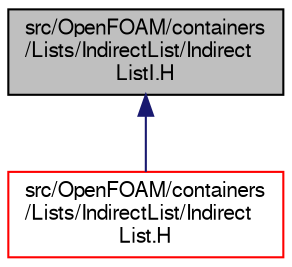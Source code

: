 digraph "src/OpenFOAM/containers/Lists/IndirectList/IndirectListI.H"
{
  bgcolor="transparent";
  edge [fontname="FreeSans",fontsize="10",labelfontname="FreeSans",labelfontsize="10"];
  node [fontname="FreeSans",fontsize="10",shape=record];
  Node1 [label="src/OpenFOAM/containers\l/Lists/IndirectList/Indirect\lListI.H",height=0.2,width=0.4,color="black", fillcolor="grey75", style="filled", fontcolor="black"];
  Node1 -> Node2 [dir="back",color="midnightblue",fontsize="10",style="solid",fontname="FreeSans"];
  Node2 [label="src/OpenFOAM/containers\l/Lists/IndirectList/Indirect\lList.H",height=0.2,width=0.4,color="red",URL="$a08657.html"];
}
